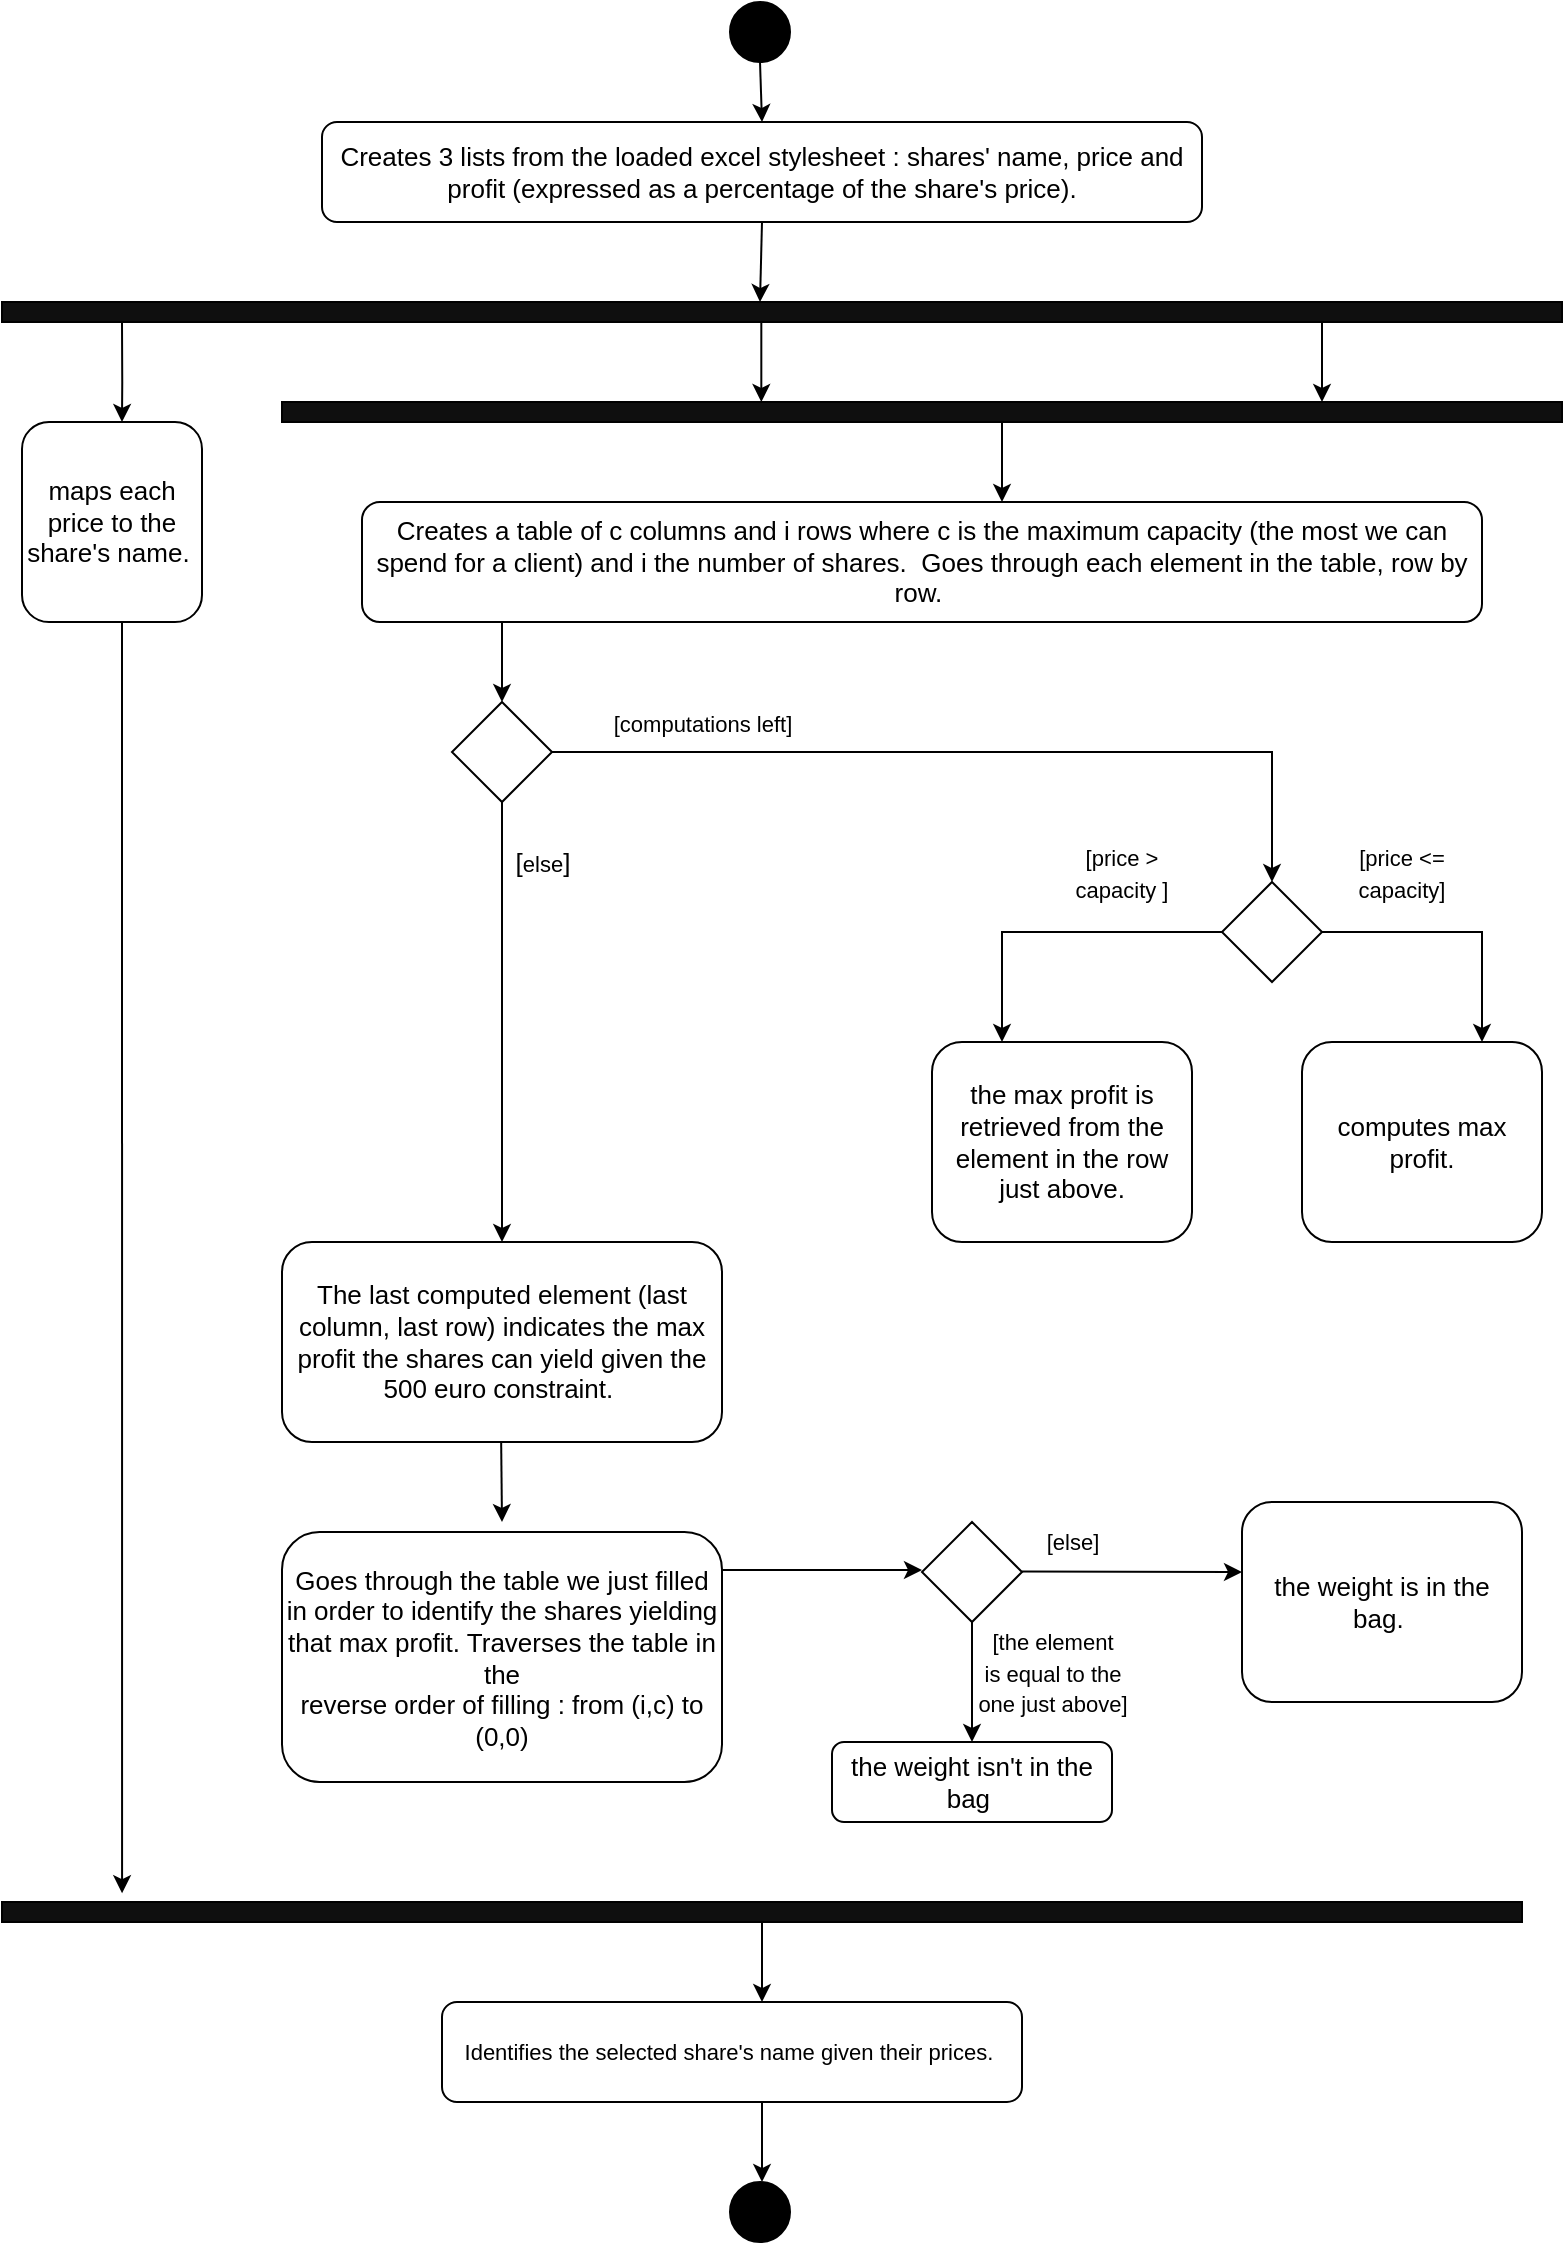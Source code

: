 <mxfile version="17.1.2" type="device"><diagram id="C5RBs43oDa-KdzZeNtuy" name="Page-1"><mxGraphModel dx="1887" dy="1349" grid="1" gridSize="10" guides="1" tooltips="1" connect="1" arrows="1" fold="1" page="1" pageScale="1" pageWidth="827" pageHeight="1169" math="0" shadow="0"><root><mxCell id="WIyWlLk6GJQsqaUBKTNV-0"/><mxCell id="WIyWlLk6GJQsqaUBKTNV-1" parent="WIyWlLk6GJQsqaUBKTNV-0"/><mxCell id="8MOAEg56oAf-DWF6bXX6-0" value="" style="ellipse;whiteSpace=wrap;html=1;aspect=fixed;fillColor=#000000;" vertex="1" parent="WIyWlLk6GJQsqaUBKTNV-1"><mxGeometry x="384" y="10" width="30" height="30" as="geometry"/></mxCell><mxCell id="8MOAEg56oAf-DWF6bXX6-1" value="" style="ellipse;whiteSpace=wrap;html=1;aspect=fixed;fillColor=#000000;" vertex="1" parent="WIyWlLk6GJQsqaUBKTNV-1"><mxGeometry x="384" y="1100" width="30" height="30" as="geometry"/></mxCell><mxCell id="8MOAEg56oAf-DWF6bXX6-5" value="" style="endArrow=classic;html=1;rounded=0;fontSize=13;exitX=0.5;exitY=1;exitDx=0;exitDy=0;" edge="1" parent="WIyWlLk6GJQsqaUBKTNV-1" source="8MOAEg56oAf-DWF6bXX6-0"><mxGeometry width="50" height="50" relative="1" as="geometry"><mxPoint x="399" y="100" as="sourcePoint"/><mxPoint x="400" y="70" as="targetPoint"/></mxGeometry></mxCell><mxCell id="8MOAEg56oAf-DWF6bXX6-6" value="Creates 3 lists from the loaded excel stylesheet : shares' name, price and profit (expressed as a percentage of the share's price)." style="rounded=1;whiteSpace=wrap;html=1;fontSize=13;fillColor=#FFFFFF;" vertex="1" parent="WIyWlLk6GJQsqaUBKTNV-1"><mxGeometry x="180" y="70" width="440" height="50" as="geometry"/></mxCell><mxCell id="8MOAEg56oAf-DWF6bXX6-11" value="" style="endArrow=classic;html=1;rounded=0;fontSize=13;" edge="1" parent="WIyWlLk6GJQsqaUBKTNV-1"><mxGeometry width="50" height="50" relative="1" as="geometry"><mxPoint x="80" y="170.0" as="sourcePoint"/><mxPoint x="80" y="220.0" as="targetPoint"/><Array as="points"><mxPoint x="80.13" y="200"/></Array></mxGeometry></mxCell><mxCell id="8MOAEg56oAf-DWF6bXX6-14" value="" style="rounded=0;whiteSpace=wrap;html=1;fontSize=13;fillColor=#0F0F0F;" vertex="1" parent="WIyWlLk6GJQsqaUBKTNV-1"><mxGeometry x="160" y="210" width="640" height="10" as="geometry"/></mxCell><mxCell id="8MOAEg56oAf-DWF6bXX6-15" value="" style="endArrow=classic;html=1;rounded=0;fontSize=13;" edge="1" parent="WIyWlLk6GJQsqaUBKTNV-1"><mxGeometry width="50" height="50" relative="1" as="geometry"><mxPoint x="399.66" y="170" as="sourcePoint"/><mxPoint x="399.66" y="210" as="targetPoint"/></mxGeometry></mxCell><mxCell id="8MOAEg56oAf-DWF6bXX6-16" value="" style="endArrow=classic;html=1;rounded=0;fontSize=13;exitX=0.5;exitY=1;exitDx=0;exitDy=0;" edge="1" parent="WIyWlLk6GJQsqaUBKTNV-1"><mxGeometry width="50" height="50" relative="1" as="geometry"><mxPoint x="680" y="170.0" as="sourcePoint"/><mxPoint x="680" y="210" as="targetPoint"/></mxGeometry></mxCell><mxCell id="8MOAEg56oAf-DWF6bXX6-17" value="Creates a table of c columns and i rows where c is the maximum capacity (the most we can spend for a client) and i the number of shares.&amp;nbsp; Goes through each element in the table, row by row.&amp;nbsp;" style="rounded=1;whiteSpace=wrap;html=1;fontSize=13;fillColor=#FFFFFF;" vertex="1" parent="WIyWlLk6GJQsqaUBKTNV-1"><mxGeometry x="200" y="260" width="560" height="60" as="geometry"/></mxCell><mxCell id="8MOAEg56oAf-DWF6bXX6-21" value="" style="endArrow=classic;html=1;rounded=0;fontSize=13;entryX=0.5;entryY=0;entryDx=0;entryDy=0;" edge="1" parent="WIyWlLk6GJQsqaUBKTNV-1" target="8MOAEg56oAf-DWF6bXX6-22"><mxGeometry width="50" height="50" relative="1" as="geometry"><mxPoint x="270" y="320" as="sourcePoint"/><mxPoint x="398" y="360" as="targetPoint"/></mxGeometry></mxCell><mxCell id="8MOAEg56oAf-DWF6bXX6-22" value="" style="rhombus;whiteSpace=wrap;html=1;fontSize=13;fillColor=#FFFFFF;" vertex="1" parent="WIyWlLk6GJQsqaUBKTNV-1"><mxGeometry x="245" y="360" width="50" height="50" as="geometry"/></mxCell><mxCell id="8MOAEg56oAf-DWF6bXX6-23" value="" style="endArrow=classic;html=1;rounded=0;fontSize=13;exitX=1;exitY=0.5;exitDx=0;exitDy=0;" edge="1" parent="WIyWlLk6GJQsqaUBKTNV-1" source="8MOAEg56oAf-DWF6bXX6-22"><mxGeometry width="50" height="50" relative="1" as="geometry"><mxPoint x="580" y="610" as="sourcePoint"/><mxPoint x="655" y="450" as="targetPoint"/><Array as="points"><mxPoint x="655" y="385"/></Array></mxGeometry></mxCell><mxCell id="8MOAEg56oAf-DWF6bXX6-24" value="&lt;font style=&quot;font-size: 11px&quot;&gt;[computations left]&lt;/font&gt;" style="text;html=1;align=center;verticalAlign=middle;resizable=0;points=[];autosize=1;strokeColor=none;fillColor=none;fontSize=13;" vertex="1" parent="WIyWlLk6GJQsqaUBKTNV-1"><mxGeometry x="320" y="360" width="100" height="20" as="geometry"/></mxCell><mxCell id="8MOAEg56oAf-DWF6bXX6-25" value="" style="endArrow=classic;html=1;rounded=0;fontSize=13;exitX=0.5;exitY=1;exitDx=0;exitDy=0;entryX=0.5;entryY=0;entryDx=0;entryDy=0;" edge="1" parent="WIyWlLk6GJQsqaUBKTNV-1" source="8MOAEg56oAf-DWF6bXX6-22" target="8MOAEg56oAf-DWF6bXX6-55"><mxGeometry width="50" height="50" relative="1" as="geometry"><mxPoint x="500" y="790" as="sourcePoint"/><mxPoint x="440" y="650" as="targetPoint"/></mxGeometry></mxCell><mxCell id="8MOAEg56oAf-DWF6bXX6-26" value="[&lt;font style=&quot;font-size: 11px&quot;&gt;else&lt;/font&gt;]" style="text;html=1;align=center;verticalAlign=middle;resizable=0;points=[];autosize=1;strokeColor=none;fillColor=none;fontSize=13;" vertex="1" parent="WIyWlLk6GJQsqaUBKTNV-1"><mxGeometry x="270" y="430" width="40" height="20" as="geometry"/></mxCell><mxCell id="8MOAEg56oAf-DWF6bXX6-29" value="" style="rhombus;whiteSpace=wrap;html=1;fontSize=13;fillColor=#FFFFFF;" vertex="1" parent="WIyWlLk6GJQsqaUBKTNV-1"><mxGeometry x="630" y="450" width="50" height="50" as="geometry"/></mxCell><mxCell id="8MOAEg56oAf-DWF6bXX6-32" value="" style="endArrow=classic;html=1;rounded=0;fontSize=13;exitX=0.5;exitY=1;exitDx=0;exitDy=0;startArrow=none;" edge="1" parent="WIyWlLk6GJQsqaUBKTNV-1" source="8MOAEg56oAf-DWF6bXX6-6"><mxGeometry width="50" height="50" relative="1" as="geometry"><mxPoint x="370" y="330" as="sourcePoint"/><mxPoint x="399" y="160" as="targetPoint"/></mxGeometry></mxCell><mxCell id="8MOAEg56oAf-DWF6bXX6-8" value="" style="rounded=0;whiteSpace=wrap;html=1;fontSize=13;fillColor=#0F0F0F;" vertex="1" parent="WIyWlLk6GJQsqaUBKTNV-1"><mxGeometry x="20" y="160" width="780" height="10" as="geometry"/></mxCell><mxCell id="8MOAEg56oAf-DWF6bXX6-39" value="" style="endArrow=classic;html=1;rounded=0;fontSize=13;exitX=1;exitY=0.5;exitDx=0;exitDy=0;" edge="1" parent="WIyWlLk6GJQsqaUBKTNV-1" source="8MOAEg56oAf-DWF6bXX6-29"><mxGeometry width="50" height="50" relative="1" as="geometry"><mxPoint x="680" y="570" as="sourcePoint"/><mxPoint x="760" y="530" as="targetPoint"/><Array as="points"><mxPoint x="760" y="475"/></Array></mxGeometry></mxCell><mxCell id="8MOAEg56oAf-DWF6bXX6-40" value="" style="endArrow=classic;html=1;rounded=0;fontSize=13;exitX=0;exitY=0.5;exitDx=0;exitDy=0;" edge="1" parent="WIyWlLk6GJQsqaUBKTNV-1" source="8MOAEg56oAf-DWF6bXX6-29"><mxGeometry width="50" height="50" relative="1" as="geometry"><mxPoint x="460" y="640" as="sourcePoint"/><mxPoint x="520" y="530" as="targetPoint"/><Array as="points"><mxPoint x="520" y="475"/></Array></mxGeometry></mxCell><mxCell id="8MOAEg56oAf-DWF6bXX6-42" value="maps each price to the share's name.&amp;nbsp;" style="rounded=1;whiteSpace=wrap;html=1;fontSize=13;fillColor=#FFFFFF;" vertex="1" parent="WIyWlLk6GJQsqaUBKTNV-1"><mxGeometry x="30" y="220" width="90" height="100" as="geometry"/></mxCell><mxCell id="8MOAEg56oAf-DWF6bXX6-43" value="" style="endArrow=classic;html=1;rounded=0;fontSize=13;entryX=0.079;entryY=-0.441;entryDx=0;entryDy=0;entryPerimeter=0;" edge="1" parent="WIyWlLk6GJQsqaUBKTNV-1" target="8MOAEg56oAf-DWF6bXX6-57"><mxGeometry width="50" height="50" relative="1" as="geometry"><mxPoint x="80" y="320" as="sourcePoint"/><mxPoint x="75" y="950" as="targetPoint"/></mxGeometry></mxCell><mxCell id="8MOAEg56oAf-DWF6bXX6-46" value="&lt;font style=&quot;font-size: 11px&quot;&gt;[price &amp;lt;= capacity]&lt;/font&gt;" style="text;html=1;strokeColor=none;fillColor=none;align=center;verticalAlign=middle;whiteSpace=wrap;rounded=0;fontSize=13;" vertex="1" parent="WIyWlLk6GJQsqaUBKTNV-1"><mxGeometry x="690" y="430" width="60" height="30" as="geometry"/></mxCell><mxCell id="8MOAEg56oAf-DWF6bXX6-47" value="&lt;font style=&quot;font-size: 11px&quot;&gt;[price &amp;gt; capacity ]&lt;/font&gt;" style="text;html=1;strokeColor=none;fillColor=none;align=center;verticalAlign=middle;whiteSpace=wrap;rounded=0;fontSize=13;" vertex="1" parent="WIyWlLk6GJQsqaUBKTNV-1"><mxGeometry x="550" y="430" width="60" height="30" as="geometry"/></mxCell><mxCell id="8MOAEg56oAf-DWF6bXX6-48" value="the max profit is retrieved from the element in the row just above." style="rounded=1;whiteSpace=wrap;html=1;fontSize=13;fillColor=#FFFFFF;" vertex="1" parent="WIyWlLk6GJQsqaUBKTNV-1"><mxGeometry x="485" y="530" width="130" height="100" as="geometry"/></mxCell><mxCell id="8MOAEg56oAf-DWF6bXX6-49" value="computes max profit." style="rounded=1;whiteSpace=wrap;html=1;fontSize=13;fillColor=#FFFFFF;" vertex="1" parent="WIyWlLk6GJQsqaUBKTNV-1"><mxGeometry x="670" y="530" width="120" height="100" as="geometry"/></mxCell><mxCell id="8MOAEg56oAf-DWF6bXX6-55" value="The last computed element (last column, last row) indicates the max profit the shares can yield given the 500 euro constraint.&amp;nbsp;" style="rounded=1;whiteSpace=wrap;html=1;fontSize=13;fillColor=#FFFFFF;" vertex="1" parent="WIyWlLk6GJQsqaUBKTNV-1"><mxGeometry x="160" y="630" width="220" height="100" as="geometry"/></mxCell><mxCell id="8MOAEg56oAf-DWF6bXX6-57" value="" style="rounded=0;whiteSpace=wrap;html=1;fontSize=13;fillColor=#0F0F0F;" vertex="1" parent="WIyWlLk6GJQsqaUBKTNV-1"><mxGeometry x="20" y="960" width="760" height="10" as="geometry"/></mxCell><mxCell id="8MOAEg56oAf-DWF6bXX6-58" value="" style="endArrow=classic;html=1;rounded=0;fontSize=13;" edge="1" parent="WIyWlLk6GJQsqaUBKTNV-1"><mxGeometry width="50" height="50" relative="1" as="geometry"><mxPoint x="269.58" y="730" as="sourcePoint"/><mxPoint x="270" y="770" as="targetPoint"/></mxGeometry></mxCell><mxCell id="8MOAEg56oAf-DWF6bXX6-59" value="" style="endArrow=classic;html=1;rounded=0;fontSize=13;" edge="1" parent="WIyWlLk6GJQsqaUBKTNV-1"><mxGeometry width="50" height="50" relative="1" as="geometry"><mxPoint x="520" y="220" as="sourcePoint"/><mxPoint x="520" y="260" as="targetPoint"/></mxGeometry></mxCell><mxCell id="8MOAEg56oAf-DWF6bXX6-62" value="Goes through the table we just filled in order to identify the shares yielding that max profit. Traverses the table in the&lt;br&gt;reverse order of filling : from (i,c) to (0,0)" style="rounded=1;whiteSpace=wrap;html=1;fontSize=13;fillColor=#FFFFFF;" vertex="1" parent="WIyWlLk6GJQsqaUBKTNV-1"><mxGeometry x="160" y="775" width="220" height="125" as="geometry"/></mxCell><mxCell id="8MOAEg56oAf-DWF6bXX6-64" value="" style="rhombus;whiteSpace=wrap;html=1;fontSize=13;fillColor=#FFFFFF;" vertex="1" parent="WIyWlLk6GJQsqaUBKTNV-1"><mxGeometry x="480" y="770" width="50" height="50" as="geometry"/></mxCell><mxCell id="8MOAEg56oAf-DWF6bXX6-68" value="" style="endArrow=classic;html=1;rounded=0;fontSize=13;" edge="1" parent="WIyWlLk6GJQsqaUBKTNV-1"><mxGeometry width="50" height="50" relative="1" as="geometry"><mxPoint x="380" y="794" as="sourcePoint"/><mxPoint x="480" y="794" as="targetPoint"/></mxGeometry></mxCell><mxCell id="8MOAEg56oAf-DWF6bXX6-70" value="" style="endArrow=classic;html=1;rounded=0;fontSize=13;exitX=0.5;exitY=1;exitDx=0;exitDy=0;" edge="1" parent="WIyWlLk6GJQsqaUBKTNV-1" source="8MOAEg56oAf-DWF6bXX6-64"><mxGeometry width="50" height="50" relative="1" as="geometry"><mxPoint x="620" y="880" as="sourcePoint"/><mxPoint x="505" y="880" as="targetPoint"/></mxGeometry></mxCell><mxCell id="8MOAEg56oAf-DWF6bXX6-71" value="the weight isn't in the bag&amp;nbsp;" style="rounded=1;whiteSpace=wrap;html=1;fontSize=13;fillColor=#FFFFFF;" vertex="1" parent="WIyWlLk6GJQsqaUBKTNV-1"><mxGeometry x="435" y="880" width="140" height="40" as="geometry"/></mxCell><mxCell id="8MOAEg56oAf-DWF6bXX6-72" value="" style="endArrow=classic;html=1;rounded=0;fontSize=13;" edge="1" parent="WIyWlLk6GJQsqaUBKTNV-1"><mxGeometry width="50" height="50" relative="1" as="geometry"><mxPoint x="530" y="794.71" as="sourcePoint"/><mxPoint x="640" y="795" as="targetPoint"/></mxGeometry></mxCell><mxCell id="8MOAEg56oAf-DWF6bXX6-73" value="&lt;font style=&quot;font-size: 11px&quot;&gt;[the element &lt;br&gt;is equal to the&lt;br&gt;one just above]&lt;/font&gt;" style="text;html=1;align=center;verticalAlign=middle;resizable=0;points=[];autosize=1;strokeColor=none;fillColor=none;fontSize=13;" vertex="1" parent="WIyWlLk6GJQsqaUBKTNV-1"><mxGeometry x="500" y="820" width="90" height="50" as="geometry"/></mxCell><mxCell id="8MOAEg56oAf-DWF6bXX6-74" value="the weight is in the bag.&amp;nbsp;" style="rounded=1;whiteSpace=wrap;html=1;fontSize=13;fillColor=#FFFFFF;" vertex="1" parent="WIyWlLk6GJQsqaUBKTNV-1"><mxGeometry x="640" y="760" width="140" height="100" as="geometry"/></mxCell><mxCell id="8MOAEg56oAf-DWF6bXX6-76" value="[else]" style="text;html=1;align=center;verticalAlign=middle;resizable=0;points=[];autosize=1;strokeColor=none;fillColor=none;fontSize=11;" vertex="1" parent="WIyWlLk6GJQsqaUBKTNV-1"><mxGeometry x="535" y="770" width="40" height="20" as="geometry"/></mxCell><mxCell id="8MOAEg56oAf-DWF6bXX6-77" value="" style="endArrow=classic;html=1;rounded=0;fontSize=11;" edge="1" parent="WIyWlLk6GJQsqaUBKTNV-1"><mxGeometry width="50" height="50" relative="1" as="geometry"><mxPoint x="400" y="970" as="sourcePoint"/><mxPoint x="400" y="1010" as="targetPoint"/></mxGeometry></mxCell><mxCell id="8MOAEg56oAf-DWF6bXX6-78" value="Identifies the selected share's name given their prices.&amp;nbsp;" style="rounded=1;whiteSpace=wrap;html=1;fontSize=11;fillColor=#FFFFFF;" vertex="1" parent="WIyWlLk6GJQsqaUBKTNV-1"><mxGeometry x="240" y="1010" width="290" height="50" as="geometry"/></mxCell><mxCell id="8MOAEg56oAf-DWF6bXX6-79" value="" style="endArrow=classic;html=1;rounded=0;fontSize=11;" edge="1" parent="WIyWlLk6GJQsqaUBKTNV-1"><mxGeometry width="50" height="50" relative="1" as="geometry"><mxPoint x="400" y="1060" as="sourcePoint"/><mxPoint x="400" y="1100" as="targetPoint"/></mxGeometry></mxCell></root></mxGraphModel></diagram></mxfile>
